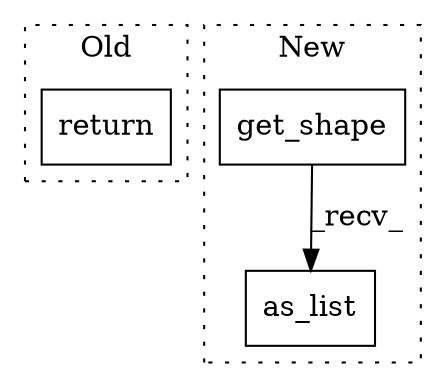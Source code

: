 digraph G {
subgraph cluster0 {
1 [label="return" a="41" s="11349" l="7" shape="box"];
label = "Old";
style="dotted";
}
subgraph cluster1 {
2 [label="as_list" a="32" s="11513" l="9" shape="box"];
3 [label="get_shape" a="32" s="11501" l="11" shape="box"];
label = "New";
style="dotted";
}
3 -> 2 [label="_recv_"];
}